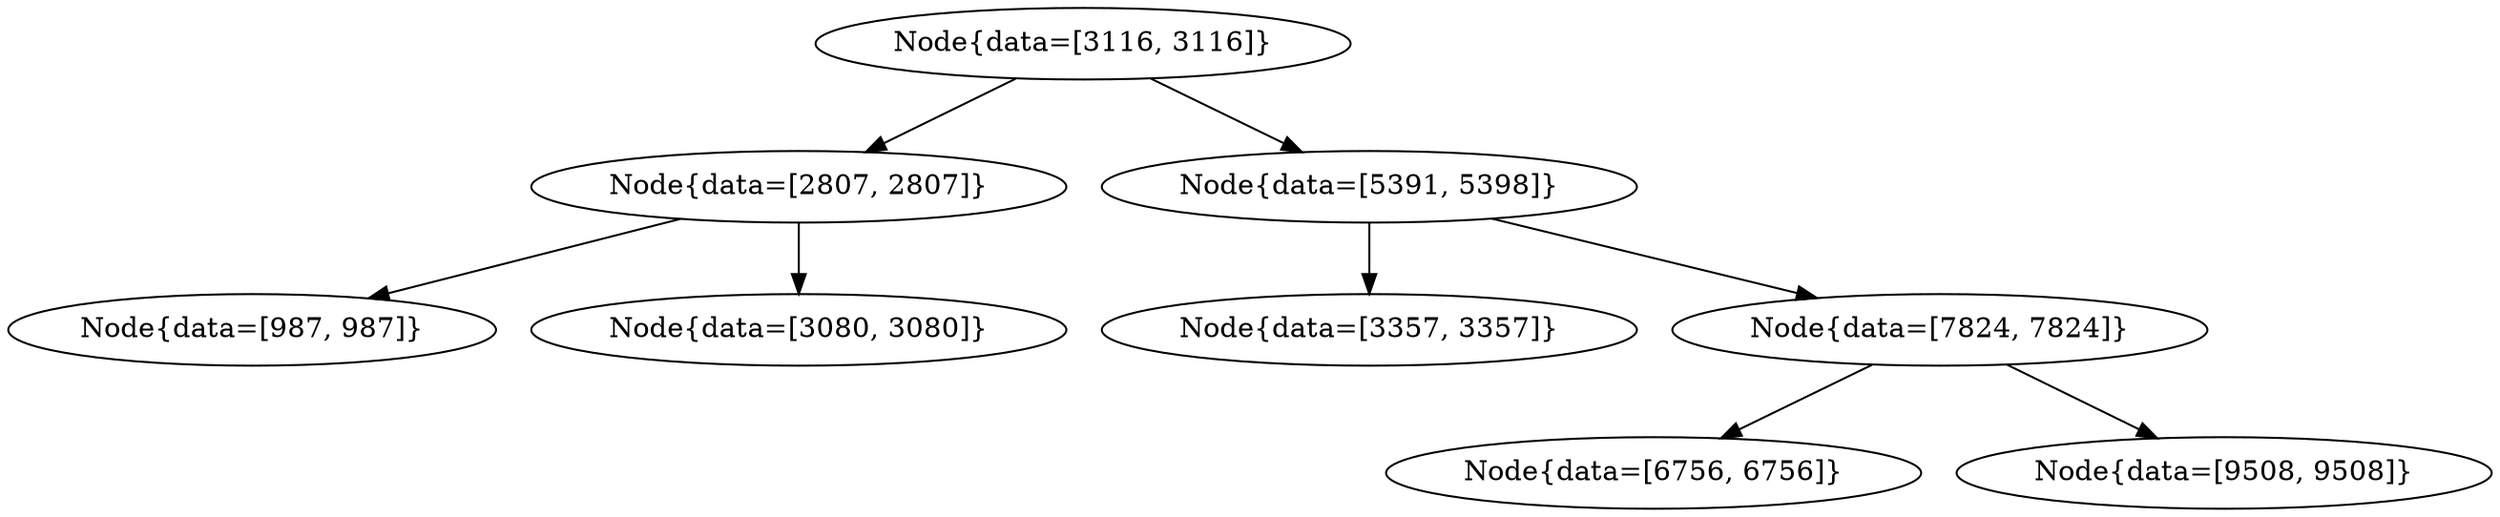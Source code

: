 digraph G{
1763828305 [label="Node{data=[3116, 3116]}"]
1763828305 -> 1917668362
1917668362 [label="Node{data=[2807, 2807]}"]
1917668362 -> 759700960
759700960 [label="Node{data=[987, 987]}"]
1917668362 -> 265900335
265900335 [label="Node{data=[3080, 3080]}"]
1763828305 -> 1770789359
1770789359 [label="Node{data=[5391, 5398]}"]
1770789359 -> 1899574728
1899574728 [label="Node{data=[3357, 3357]}"]
1770789359 -> 485720338
485720338 [label="Node{data=[7824, 7824]}"]
485720338 -> 1508309898
1508309898 [label="Node{data=[6756, 6756]}"]
485720338 -> 1345114680
1345114680 [label="Node{data=[9508, 9508]}"]
}